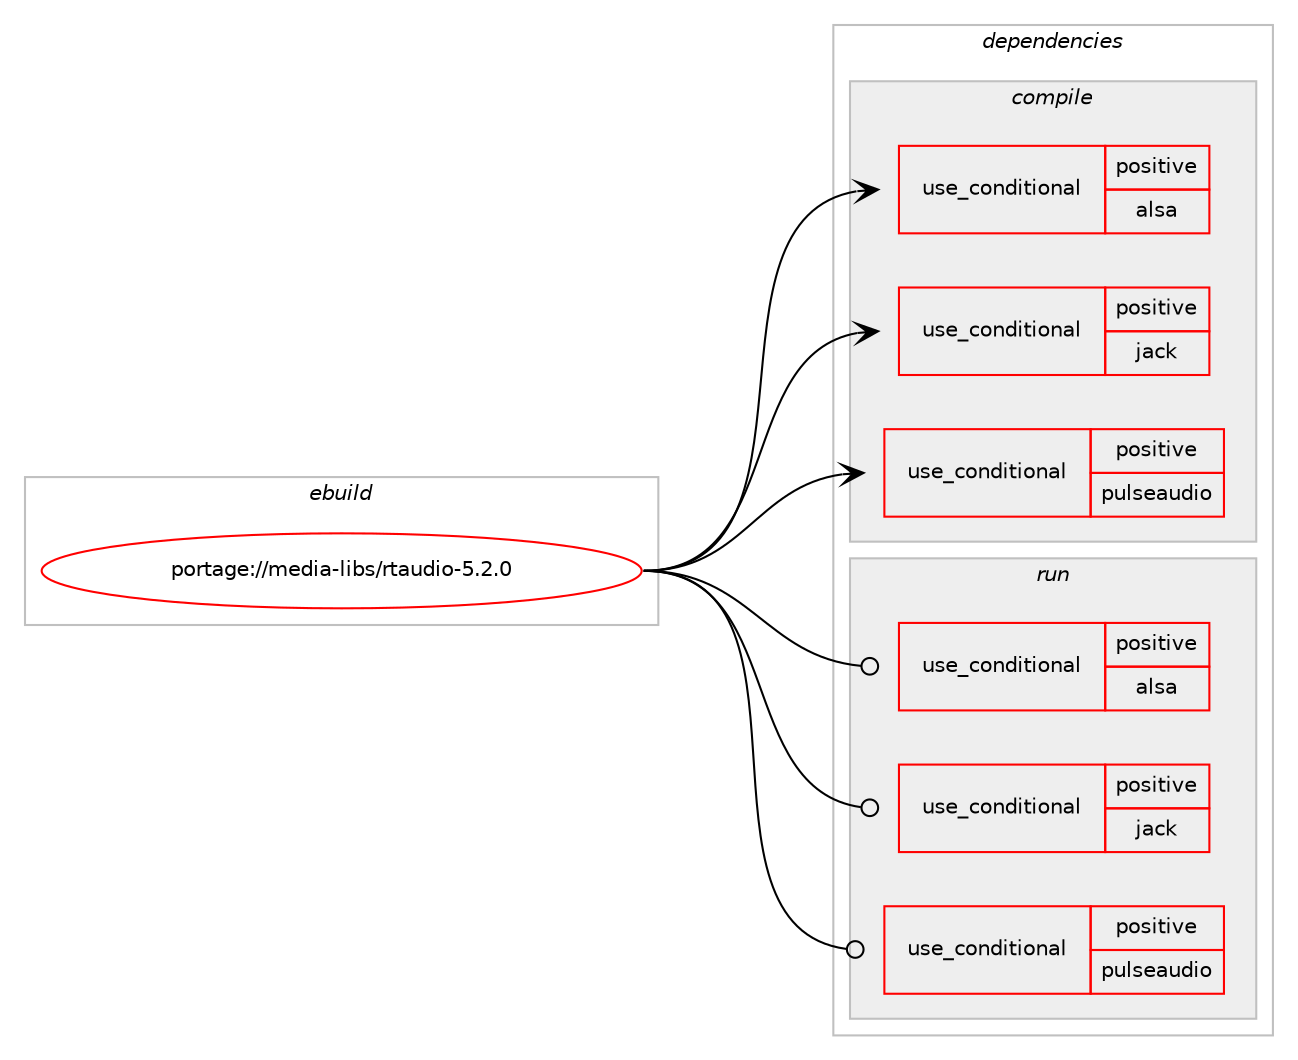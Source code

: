 digraph prolog {

# *************
# Graph options
# *************

newrank=true;
concentrate=true;
compound=true;
graph [rankdir=LR,fontname=Helvetica,fontsize=10,ranksep=1.5];#, ranksep=2.5, nodesep=0.2];
edge  [arrowhead=vee];
node  [fontname=Helvetica,fontsize=10];

# **********
# The ebuild
# **********

subgraph cluster_leftcol {
color=gray;
rank=same;
label=<<i>ebuild</i>>;
id [label="portage://media-libs/rtaudio-5.2.0", color=red, width=4, href="../media-libs/rtaudio-5.2.0.svg"];
}

# ****************
# The dependencies
# ****************

subgraph cluster_midcol {
color=gray;
label=<<i>dependencies</i>>;
subgraph cluster_compile {
fillcolor="#eeeeee";
style=filled;
label=<<i>compile</i>>;
subgraph cond75712 {
dependency158559 [label=<<TABLE BORDER="0" CELLBORDER="1" CELLSPACING="0" CELLPADDING="4"><TR><TD ROWSPAN="3" CELLPADDING="10">use_conditional</TD></TR><TR><TD>positive</TD></TR><TR><TD>alsa</TD></TR></TABLE>>, shape=none, color=red];
# *** BEGIN UNKNOWN DEPENDENCY TYPE (TODO) ***
# dependency158559 -> package_dependency(portage://media-libs/rtaudio-5.2.0,install,no,media-libs,alsa-lib,none,[,,],[],[])
# *** END UNKNOWN DEPENDENCY TYPE (TODO) ***

}
id:e -> dependency158559:w [weight=20,style="solid",arrowhead="vee"];
subgraph cond75713 {
dependency158560 [label=<<TABLE BORDER="0" CELLBORDER="1" CELLSPACING="0" CELLPADDING="4"><TR><TD ROWSPAN="3" CELLPADDING="10">use_conditional</TD></TR><TR><TD>positive</TD></TR><TR><TD>jack</TD></TR></TABLE>>, shape=none, color=red];
# *** BEGIN UNKNOWN DEPENDENCY TYPE (TODO) ***
# dependency158560 -> package_dependency(portage://media-libs/rtaudio-5.2.0,install,no,media-libs,alsa-lib,none,[,,],[],[])
# *** END UNKNOWN DEPENDENCY TYPE (TODO) ***

# *** BEGIN UNKNOWN DEPENDENCY TYPE (TODO) ***
# dependency158560 -> package_dependency(portage://media-libs/rtaudio-5.2.0,install,no,virtual,jack,none,[,,],[],[])
# *** END UNKNOWN DEPENDENCY TYPE (TODO) ***

}
id:e -> dependency158560:w [weight=20,style="solid",arrowhead="vee"];
subgraph cond75714 {
dependency158561 [label=<<TABLE BORDER="0" CELLBORDER="1" CELLSPACING="0" CELLPADDING="4"><TR><TD ROWSPAN="3" CELLPADDING="10">use_conditional</TD></TR><TR><TD>positive</TD></TR><TR><TD>pulseaudio</TD></TR></TABLE>>, shape=none, color=red];
# *** BEGIN UNKNOWN DEPENDENCY TYPE (TODO) ***
# dependency158561 -> package_dependency(portage://media-libs/rtaudio-5.2.0,install,no,media-sound,pulseaudio,none,[,,],[],[])
# *** END UNKNOWN DEPENDENCY TYPE (TODO) ***

}
id:e -> dependency158561:w [weight=20,style="solid",arrowhead="vee"];
}
subgraph cluster_compileandrun {
fillcolor="#eeeeee";
style=filled;
label=<<i>compile and run</i>>;
}
subgraph cluster_run {
fillcolor="#eeeeee";
style=filled;
label=<<i>run</i>>;
subgraph cond75715 {
dependency158562 [label=<<TABLE BORDER="0" CELLBORDER="1" CELLSPACING="0" CELLPADDING="4"><TR><TD ROWSPAN="3" CELLPADDING="10">use_conditional</TD></TR><TR><TD>positive</TD></TR><TR><TD>alsa</TD></TR></TABLE>>, shape=none, color=red];
# *** BEGIN UNKNOWN DEPENDENCY TYPE (TODO) ***
# dependency158562 -> package_dependency(portage://media-libs/rtaudio-5.2.0,run,no,media-libs,alsa-lib,none,[,,],[],[])
# *** END UNKNOWN DEPENDENCY TYPE (TODO) ***

}
id:e -> dependency158562:w [weight=20,style="solid",arrowhead="odot"];
subgraph cond75716 {
dependency158563 [label=<<TABLE BORDER="0" CELLBORDER="1" CELLSPACING="0" CELLPADDING="4"><TR><TD ROWSPAN="3" CELLPADDING="10">use_conditional</TD></TR><TR><TD>positive</TD></TR><TR><TD>jack</TD></TR></TABLE>>, shape=none, color=red];
# *** BEGIN UNKNOWN DEPENDENCY TYPE (TODO) ***
# dependency158563 -> package_dependency(portage://media-libs/rtaudio-5.2.0,run,no,media-libs,alsa-lib,none,[,,],[],[])
# *** END UNKNOWN DEPENDENCY TYPE (TODO) ***

# *** BEGIN UNKNOWN DEPENDENCY TYPE (TODO) ***
# dependency158563 -> package_dependency(portage://media-libs/rtaudio-5.2.0,run,no,virtual,jack,none,[,,],[],[])
# *** END UNKNOWN DEPENDENCY TYPE (TODO) ***

}
id:e -> dependency158563:w [weight=20,style="solid",arrowhead="odot"];
subgraph cond75717 {
dependency158564 [label=<<TABLE BORDER="0" CELLBORDER="1" CELLSPACING="0" CELLPADDING="4"><TR><TD ROWSPAN="3" CELLPADDING="10">use_conditional</TD></TR><TR><TD>positive</TD></TR><TR><TD>pulseaudio</TD></TR></TABLE>>, shape=none, color=red];
# *** BEGIN UNKNOWN DEPENDENCY TYPE (TODO) ***
# dependency158564 -> package_dependency(portage://media-libs/rtaudio-5.2.0,run,no,media-sound,pulseaudio,none,[,,],[],[])
# *** END UNKNOWN DEPENDENCY TYPE (TODO) ***

}
id:e -> dependency158564:w [weight=20,style="solid",arrowhead="odot"];
}
}

# **************
# The candidates
# **************

subgraph cluster_choices {
rank=same;
color=gray;
label=<<i>candidates</i>>;

}

}
